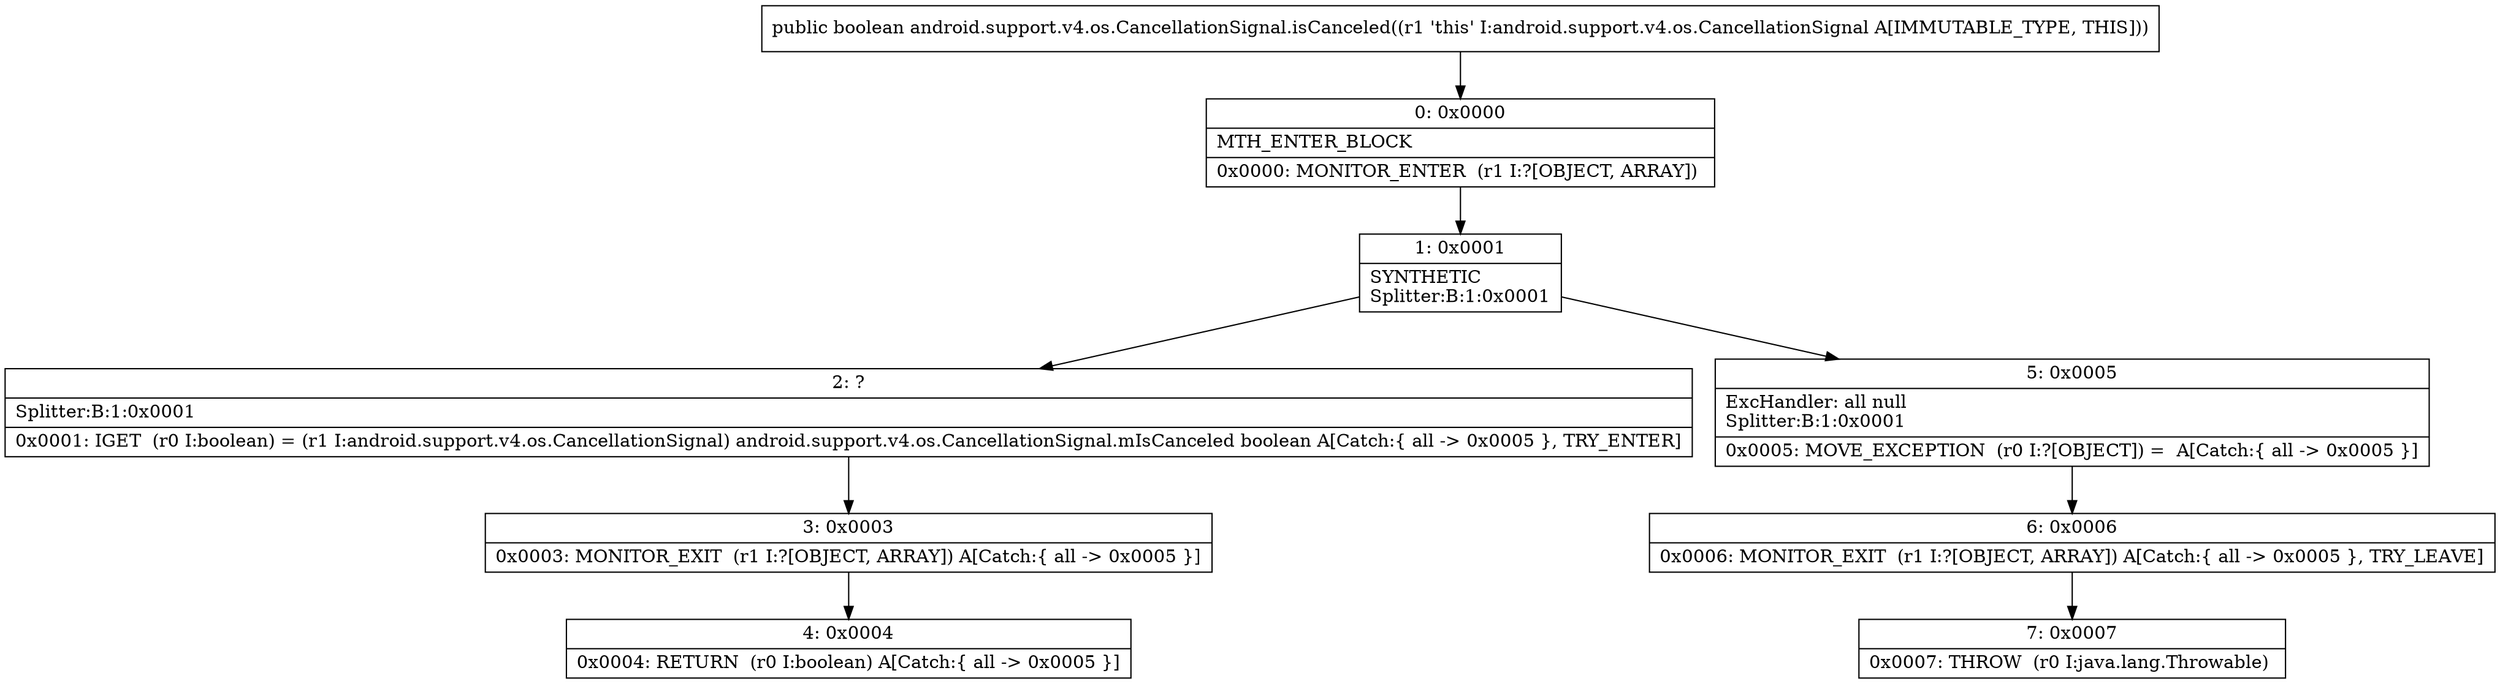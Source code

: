 digraph "CFG forandroid.support.v4.os.CancellationSignal.isCanceled()Z" {
Node_0 [shape=record,label="{0\:\ 0x0000|MTH_ENTER_BLOCK\l|0x0000: MONITOR_ENTER  (r1 I:?[OBJECT, ARRAY]) \l}"];
Node_1 [shape=record,label="{1\:\ 0x0001|SYNTHETIC\lSplitter:B:1:0x0001\l}"];
Node_2 [shape=record,label="{2\:\ ?|Splitter:B:1:0x0001\l|0x0001: IGET  (r0 I:boolean) = (r1 I:android.support.v4.os.CancellationSignal) android.support.v4.os.CancellationSignal.mIsCanceled boolean A[Catch:\{ all \-\> 0x0005 \}, TRY_ENTER]\l}"];
Node_3 [shape=record,label="{3\:\ 0x0003|0x0003: MONITOR_EXIT  (r1 I:?[OBJECT, ARRAY]) A[Catch:\{ all \-\> 0x0005 \}]\l}"];
Node_4 [shape=record,label="{4\:\ 0x0004|0x0004: RETURN  (r0 I:boolean) A[Catch:\{ all \-\> 0x0005 \}]\l}"];
Node_5 [shape=record,label="{5\:\ 0x0005|ExcHandler: all null\lSplitter:B:1:0x0001\l|0x0005: MOVE_EXCEPTION  (r0 I:?[OBJECT]) =  A[Catch:\{ all \-\> 0x0005 \}]\l}"];
Node_6 [shape=record,label="{6\:\ 0x0006|0x0006: MONITOR_EXIT  (r1 I:?[OBJECT, ARRAY]) A[Catch:\{ all \-\> 0x0005 \}, TRY_LEAVE]\l}"];
Node_7 [shape=record,label="{7\:\ 0x0007|0x0007: THROW  (r0 I:java.lang.Throwable) \l}"];
MethodNode[shape=record,label="{public boolean android.support.v4.os.CancellationSignal.isCanceled((r1 'this' I:android.support.v4.os.CancellationSignal A[IMMUTABLE_TYPE, THIS])) }"];
MethodNode -> Node_0;
Node_0 -> Node_1;
Node_1 -> Node_2;
Node_1 -> Node_5;
Node_2 -> Node_3;
Node_3 -> Node_4;
Node_5 -> Node_6;
Node_6 -> Node_7;
}


